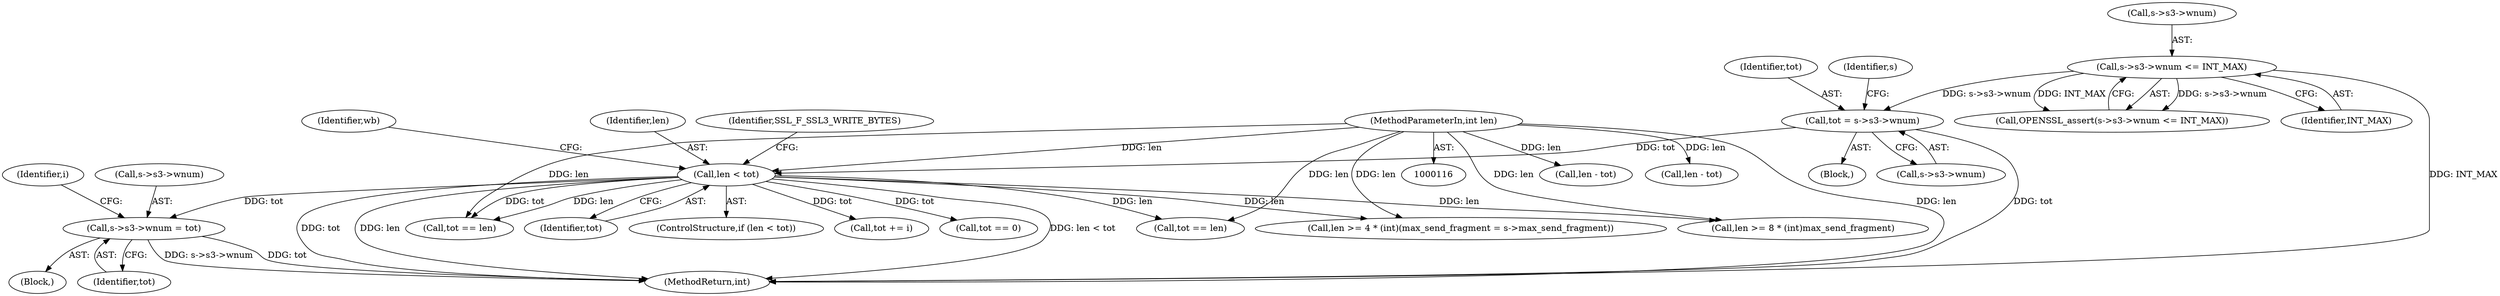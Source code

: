 digraph "0_openssl_77c77f0a1b9f15b869ca3342186dfbedd1119d0e@pointer" {
"1000234" [label="(Call,s->s3->wnum = tot)"];
"1000198" [label="(Call,len < tot)"];
"1000120" [label="(MethodParameterIn,int len)"];
"1000153" [label="(Call,tot = s->s3->wnum)"];
"1000146" [label="(Call,s->s3->wnum <= INT_MAX)"];
"1000121" [label="(Block,)"];
"1000301" [label="(Call,tot == 0)"];
"1000153" [label="(Call,tot = s->s3->wnum)"];
"1000322" [label="(Call,len >= 8 * (int)max_send_fragment)"];
"1000211" [label="(Identifier,wb)"];
"1000233" [label="(Block,)"];
"1000147" [label="(Call,s->s3->wnum)"];
"1000145" [label="(Call,OPENSSL_assert(s->s3->wnum <= INT_MAX))"];
"1000234" [label="(Call,s->s3->wnum = tot)"];
"1000845" [label="(MethodReturn,int)"];
"1000146" [label="(Call,s->s3->wnum <= INT_MAX)"];
"1000242" [label="(Identifier,i)"];
"1000235" [label="(Call,s->s3->wnum)"];
"1000198" [label="(Call,len < tot)"];
"1000378" [label="(Call,len - tot)"];
"1000199" [label="(Identifier,len)"];
"1000748" [label="(Call,len - tot)"];
"1000200" [label="(Identifier,tot)"];
"1000197" [label="(ControlStructure,if (len < tot))"];
"1000120" [label="(MethodParameterIn,int len)"];
"1000163" [label="(Identifier,s)"];
"1000252" [label="(Call,len >= 4 * (int)(max_send_fragment = s->max_send_fragment))"];
"1000155" [label="(Call,s->s3->wnum)"];
"1000154" [label="(Identifier,tot)"];
"1000203" [label="(Identifier,SSL_F_SSL3_WRITE_BYTES)"];
"1000152" [label="(Identifier,INT_MAX)"];
"1000361" [label="(Call,tot == len)"];
"1000243" [label="(Call,tot += i)"];
"1000240" [label="(Identifier,tot)"];
"1000728" [label="(Call,tot == len)"];
"1000234" -> "1000233"  [label="AST: "];
"1000234" -> "1000240"  [label="CFG: "];
"1000235" -> "1000234"  [label="AST: "];
"1000240" -> "1000234"  [label="AST: "];
"1000242" -> "1000234"  [label="CFG: "];
"1000234" -> "1000845"  [label="DDG: s->s3->wnum"];
"1000234" -> "1000845"  [label="DDG: tot"];
"1000198" -> "1000234"  [label="DDG: tot"];
"1000198" -> "1000197"  [label="AST: "];
"1000198" -> "1000200"  [label="CFG: "];
"1000199" -> "1000198"  [label="AST: "];
"1000200" -> "1000198"  [label="AST: "];
"1000203" -> "1000198"  [label="CFG: "];
"1000211" -> "1000198"  [label="CFG: "];
"1000198" -> "1000845"  [label="DDG: tot"];
"1000198" -> "1000845"  [label="DDG: len"];
"1000198" -> "1000845"  [label="DDG: len < tot"];
"1000120" -> "1000198"  [label="DDG: len"];
"1000153" -> "1000198"  [label="DDG: tot"];
"1000198" -> "1000243"  [label="DDG: tot"];
"1000198" -> "1000252"  [label="DDG: len"];
"1000198" -> "1000301"  [label="DDG: tot"];
"1000198" -> "1000322"  [label="DDG: len"];
"1000198" -> "1000361"  [label="DDG: len"];
"1000198" -> "1000728"  [label="DDG: tot"];
"1000198" -> "1000728"  [label="DDG: len"];
"1000120" -> "1000116"  [label="AST: "];
"1000120" -> "1000845"  [label="DDG: len"];
"1000120" -> "1000252"  [label="DDG: len"];
"1000120" -> "1000322"  [label="DDG: len"];
"1000120" -> "1000361"  [label="DDG: len"];
"1000120" -> "1000378"  [label="DDG: len"];
"1000120" -> "1000728"  [label="DDG: len"];
"1000120" -> "1000748"  [label="DDG: len"];
"1000153" -> "1000121"  [label="AST: "];
"1000153" -> "1000155"  [label="CFG: "];
"1000154" -> "1000153"  [label="AST: "];
"1000155" -> "1000153"  [label="AST: "];
"1000163" -> "1000153"  [label="CFG: "];
"1000153" -> "1000845"  [label="DDG: tot"];
"1000146" -> "1000153"  [label="DDG: s->s3->wnum"];
"1000146" -> "1000145"  [label="AST: "];
"1000146" -> "1000152"  [label="CFG: "];
"1000147" -> "1000146"  [label="AST: "];
"1000152" -> "1000146"  [label="AST: "];
"1000145" -> "1000146"  [label="CFG: "];
"1000146" -> "1000845"  [label="DDG: INT_MAX"];
"1000146" -> "1000145"  [label="DDG: s->s3->wnum"];
"1000146" -> "1000145"  [label="DDG: INT_MAX"];
}

